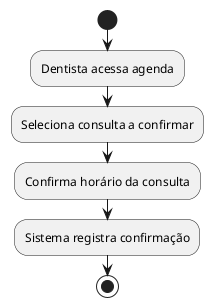 @startuml
start
:Dentista acessa agenda;
:Seleciona consulta a confirmar;
:Confirma horário da consulta;
:Sistema registra confirmação;
stop
@enduml
